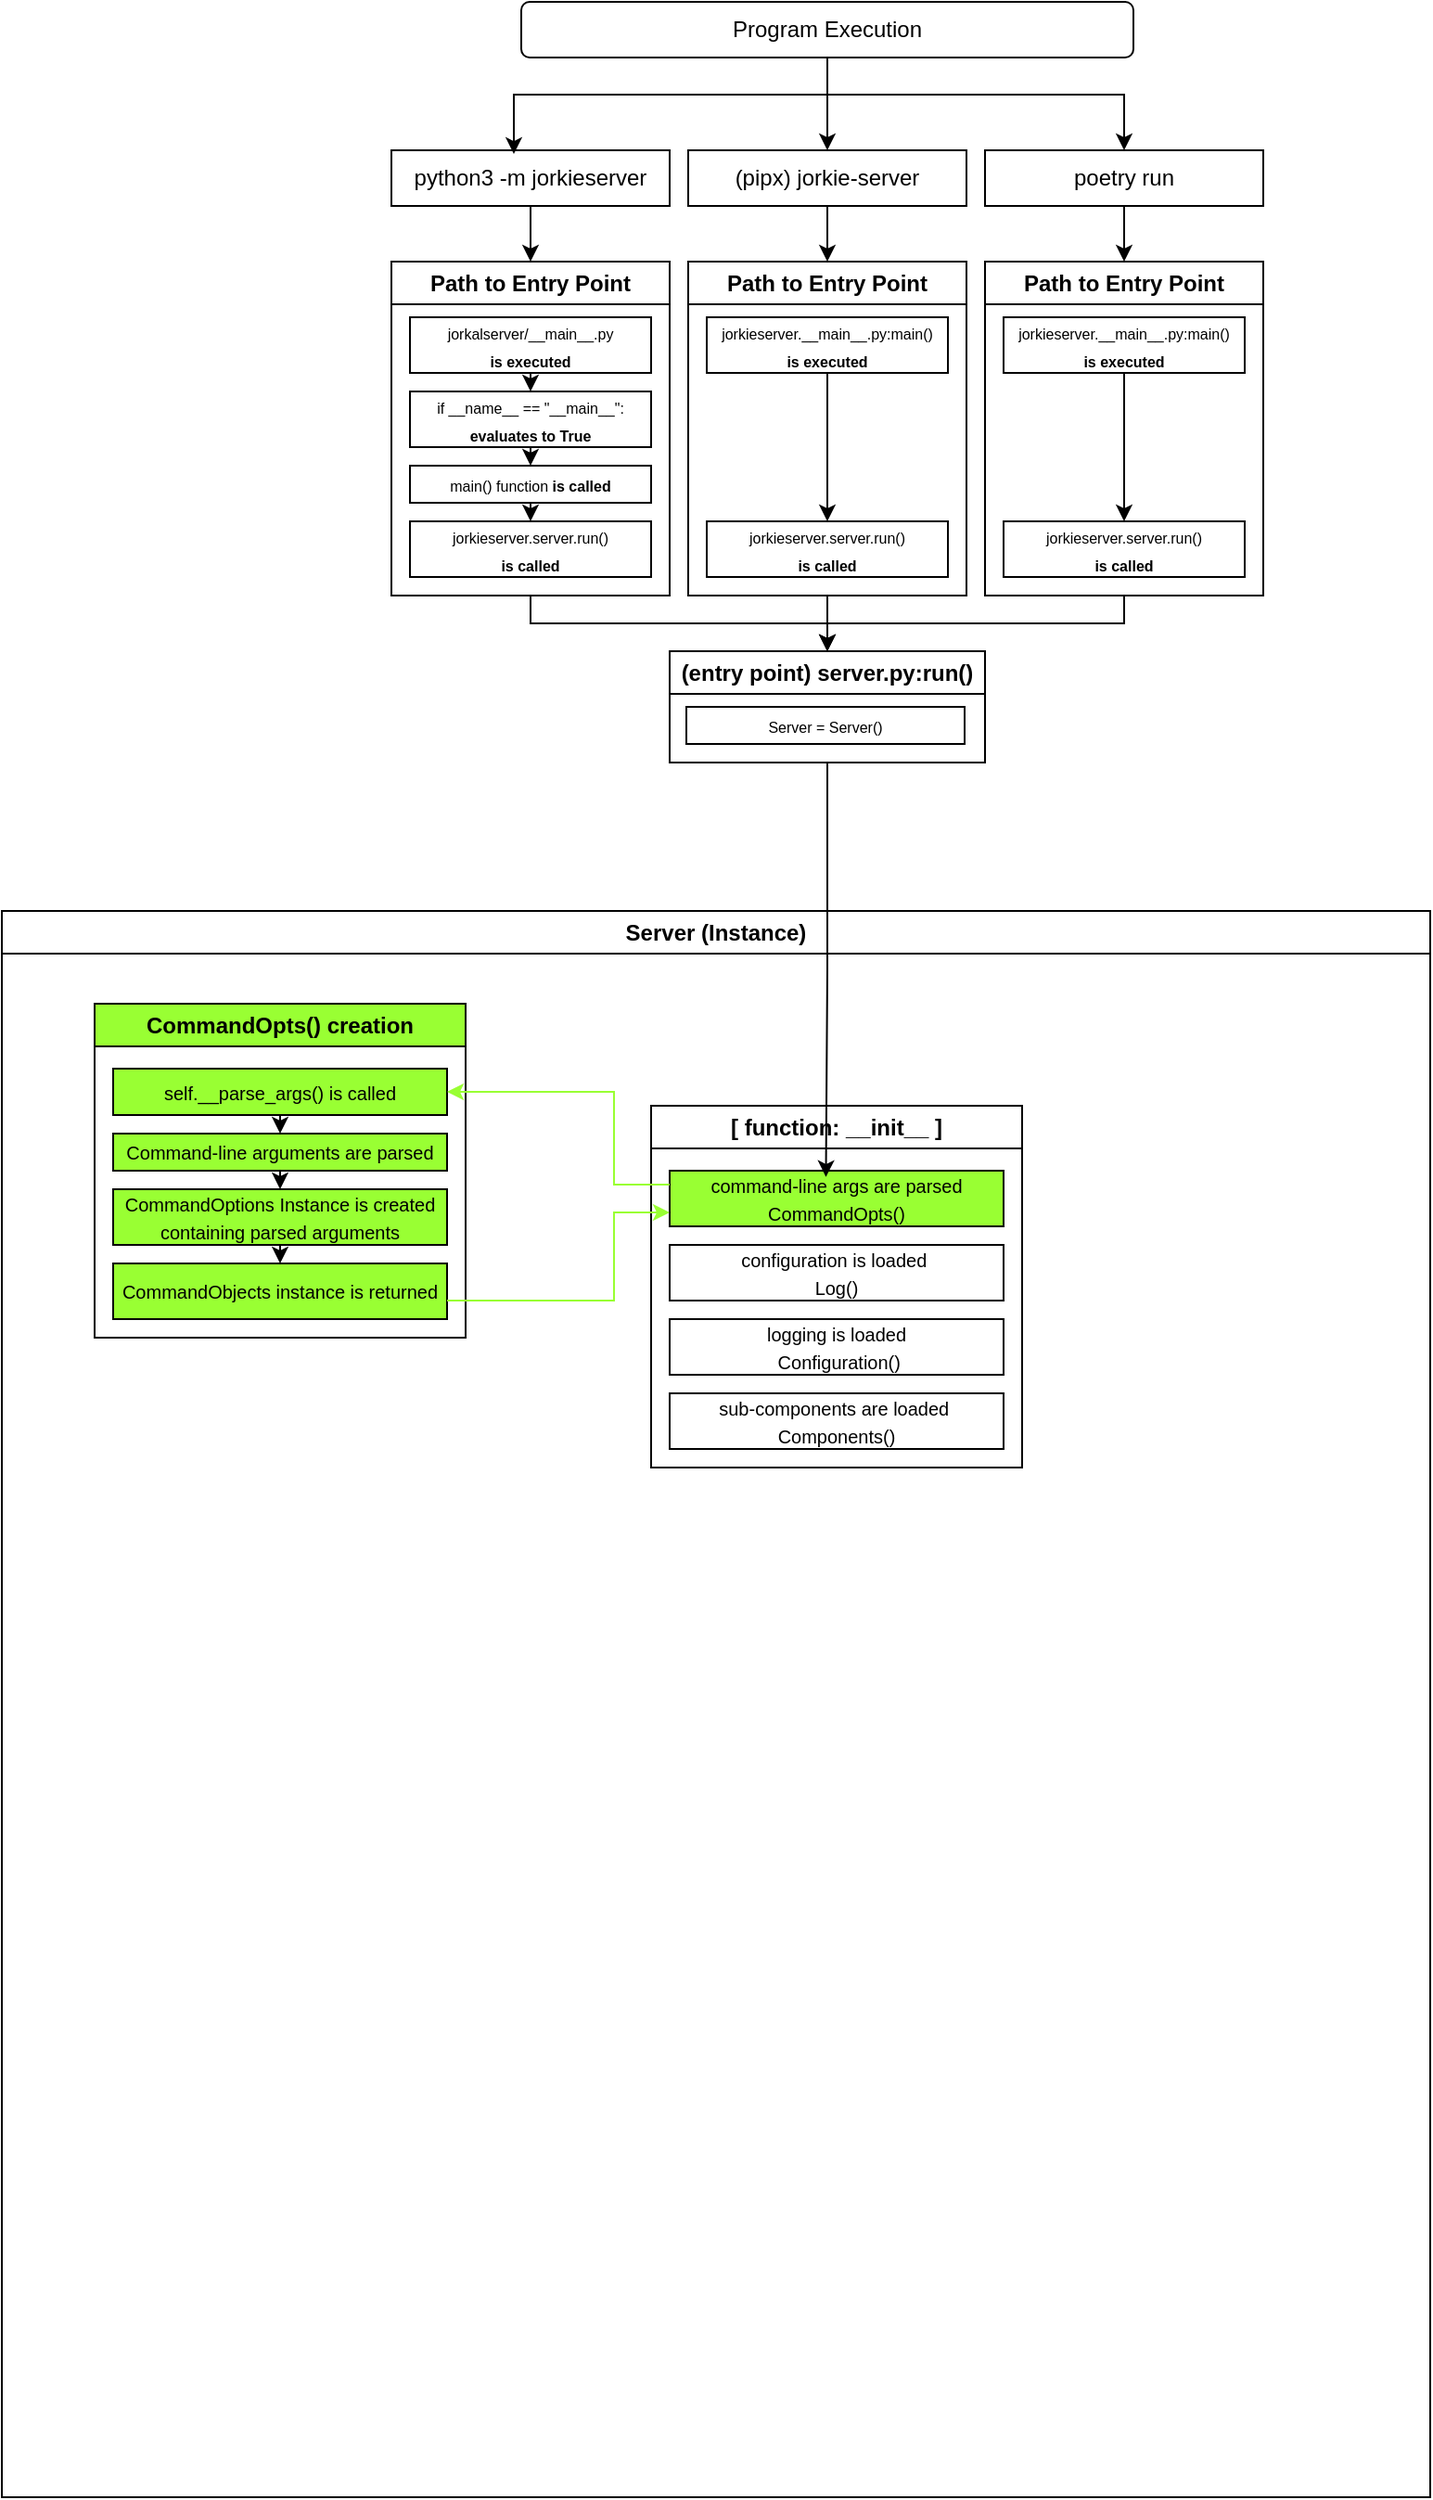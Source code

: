 <mxfile version="26.0.16">
  <diagram id="C5RBs43oDa-KdzZeNtuy" name="Page-1">
    <mxGraphModel dx="1793" dy="459" grid="1" gridSize="10" guides="1" tooltips="1" connect="1" arrows="1" fold="1" page="1" pageScale="1" pageWidth="827" pageHeight="1169" math="0" shadow="0">
      <root>
        <mxCell id="WIyWlLk6GJQsqaUBKTNV-0" />
        <mxCell id="WIyWlLk6GJQsqaUBKTNV-1" parent="WIyWlLk6GJQsqaUBKTNV-0" />
        <mxCell id="knBb_DPXkGFCcCnxjEH9-7" style="edgeStyle=elbowEdgeStyle;rounded=0;orthogonalLoop=1;jettySize=auto;elbow=vertical;html=1;entryX=0.5;entryY=0;entryDx=0;entryDy=0;exitX=0.5;exitY=1;exitDx=0;exitDy=0;movable=0;resizable=0;rotatable=0;deletable=0;editable=0;locked=1;connectable=0;" edge="1" parent="WIyWlLk6GJQsqaUBKTNV-1" source="WIyWlLk6GJQsqaUBKTNV-3" target="knBb_DPXkGFCcCnxjEH9-1">
          <mxGeometry relative="1" as="geometry">
            <mxPoint x="285" y="70" as="sourcePoint" />
          </mxGeometry>
        </mxCell>
        <mxCell id="WIyWlLk6GJQsqaUBKTNV-3" value="&lt;div&gt;Program Execution&lt;/div&gt;" style="rounded=1;whiteSpace=wrap;html=1;fontSize=12;glass=0;strokeWidth=1;shadow=0;movable=0;resizable=0;rotatable=0;deletable=0;editable=0;locked=1;connectable=0;" parent="WIyWlLk6GJQsqaUBKTNV-1" vertex="1">
          <mxGeometry x="260" y="20" width="330" height="30" as="geometry" />
        </mxCell>
        <mxCell id="knBb_DPXkGFCcCnxjEH9-29" style="edgeStyle=elbowEdgeStyle;rounded=0;orthogonalLoop=1;jettySize=auto;elbow=vertical;html=1;entryX=0.5;entryY=0;entryDx=0;entryDy=0;movable=0;resizable=0;rotatable=0;deletable=0;editable=0;locked=1;connectable=0;" edge="1" parent="WIyWlLk6GJQsqaUBKTNV-1" source="knBb_DPXkGFCcCnxjEH9-0" target="knBb_DPXkGFCcCnxjEH9-12">
          <mxGeometry relative="1" as="geometry" />
        </mxCell>
        <mxCell id="knBb_DPXkGFCcCnxjEH9-0" value="&lt;div&gt;python3 -m jorkieserver&lt;/div&gt;" style="rounded=0;whiteSpace=wrap;html=1;movable=0;resizable=0;rotatable=0;deletable=0;editable=0;locked=1;connectable=0;" vertex="1" parent="WIyWlLk6GJQsqaUBKTNV-1">
          <mxGeometry x="190" y="100" width="150" height="30" as="geometry" />
        </mxCell>
        <mxCell id="knBb_DPXkGFCcCnxjEH9-30" style="edgeStyle=elbowEdgeStyle;rounded=0;orthogonalLoop=1;jettySize=auto;elbow=vertical;html=1;movable=0;resizable=0;rotatable=0;deletable=0;editable=0;locked=1;connectable=0;" edge="1" parent="WIyWlLk6GJQsqaUBKTNV-1" source="knBb_DPXkGFCcCnxjEH9-1" target="knBb_DPXkGFCcCnxjEH9-21">
          <mxGeometry relative="1" as="geometry" />
        </mxCell>
        <mxCell id="knBb_DPXkGFCcCnxjEH9-1" value="(pipx) jorkie-server" style="rounded=0;whiteSpace=wrap;html=1;movable=0;resizable=0;rotatable=0;deletable=0;editable=0;locked=1;connectable=0;" vertex="1" parent="WIyWlLk6GJQsqaUBKTNV-1">
          <mxGeometry x="350" y="100" width="150" height="30" as="geometry" />
        </mxCell>
        <mxCell id="knBb_DPXkGFCcCnxjEH9-8" style="edgeStyle=elbowEdgeStyle;rounded=0;orthogonalLoop=1;jettySize=auto;elbow=vertical;html=1;entryX=0.44;entryY=0.067;entryDx=0;entryDy=0;entryPerimeter=0;movable=0;resizable=0;rotatable=0;deletable=0;editable=0;locked=1;connectable=0;" edge="1" parent="WIyWlLk6GJQsqaUBKTNV-1" target="knBb_DPXkGFCcCnxjEH9-0">
          <mxGeometry relative="1" as="geometry">
            <mxPoint x="425" y="70" as="sourcePoint" />
            <mxPoint x="130" y="100" as="targetPoint" />
            <Array as="points">
              <mxPoint x="340" y="70" />
            </Array>
          </mxGeometry>
        </mxCell>
        <mxCell id="knBb_DPXkGFCcCnxjEH9-9" style="edgeStyle=elbowEdgeStyle;rounded=0;orthogonalLoop=1;jettySize=auto;elbow=vertical;html=1;entryX=0.5;entryY=0;entryDx=0;entryDy=0;exitX=0.5;exitY=1;exitDx=0;exitDy=0;movable=0;resizable=0;rotatable=0;deletable=0;editable=0;locked=1;connectable=0;" edge="1" target="knBb_DPXkGFCcCnxjEH9-10" parent="WIyWlLk6GJQsqaUBKTNV-1" source="WIyWlLk6GJQsqaUBKTNV-3">
          <mxGeometry relative="1" as="geometry">
            <mxPoint x="680" y="75" as="sourcePoint" />
            <Array as="points">
              <mxPoint x="500" y="70" />
            </Array>
          </mxGeometry>
        </mxCell>
        <mxCell id="knBb_DPXkGFCcCnxjEH9-31" style="edgeStyle=elbowEdgeStyle;rounded=0;orthogonalLoop=1;jettySize=auto;elbow=vertical;html=1;entryX=0.5;entryY=0;entryDx=0;entryDy=0;movable=0;resizable=0;rotatable=0;deletable=0;editable=0;locked=1;connectable=0;" edge="1" parent="WIyWlLk6GJQsqaUBKTNV-1" source="knBb_DPXkGFCcCnxjEH9-10" target="knBb_DPXkGFCcCnxjEH9-26">
          <mxGeometry relative="1" as="geometry" />
        </mxCell>
        <mxCell id="knBb_DPXkGFCcCnxjEH9-10" value="poetry run" style="rounded=0;whiteSpace=wrap;html=1;movable=0;resizable=0;rotatable=0;deletable=0;editable=0;locked=1;connectable=0;" vertex="1" parent="WIyWlLk6GJQsqaUBKTNV-1">
          <mxGeometry x="510" y="100" width="150" height="30" as="geometry" />
        </mxCell>
        <mxCell id="knBb_DPXkGFCcCnxjEH9-42" style="edgeStyle=elbowEdgeStyle;rounded=0;orthogonalLoop=1;jettySize=auto;elbow=vertical;html=1;entryX=0.5;entryY=0;entryDx=0;entryDy=0;" edge="1" parent="WIyWlLk6GJQsqaUBKTNV-1" source="knBb_DPXkGFCcCnxjEH9-12" target="knBb_DPXkGFCcCnxjEH9-39">
          <mxGeometry relative="1" as="geometry" />
        </mxCell>
        <mxCell id="knBb_DPXkGFCcCnxjEH9-12" value="Path to Entry Point" style="swimlane;whiteSpace=wrap;html=1;movable=0;resizable=0;rotatable=0;deletable=0;editable=0;locked=1;connectable=0;" vertex="1" parent="WIyWlLk6GJQsqaUBKTNV-1">
          <mxGeometry x="190" y="160" width="150" height="180" as="geometry" />
        </mxCell>
        <mxCell id="knBb_DPXkGFCcCnxjEH9-33" style="edgeStyle=elbowEdgeStyle;rounded=0;orthogonalLoop=1;jettySize=auto;elbow=vertical;html=1;movable=0;resizable=0;rotatable=0;deletable=0;editable=0;locked=1;connectable=0;" edge="1" parent="knBb_DPXkGFCcCnxjEH9-12" source="knBb_DPXkGFCcCnxjEH9-13" target="knBb_DPXkGFCcCnxjEH9-14">
          <mxGeometry relative="1" as="geometry" />
        </mxCell>
        <mxCell id="knBb_DPXkGFCcCnxjEH9-13" value="&lt;div&gt;&lt;font style=&quot;font-size: 8px;&quot;&gt;jorkalserver/__main__.py &lt;br&gt;&lt;/font&gt;&lt;/div&gt;&lt;div&gt;&lt;b&gt;&lt;font style=&quot;font-size: 8px;&quot;&gt;&lt;font&gt;is executed&lt;/font&gt;&lt;/font&gt;&lt;/b&gt;&lt;/div&gt;" style="whiteSpace=wrap;html=1;movable=0;resizable=0;rotatable=0;deletable=0;editable=0;locked=1;connectable=0;" vertex="1" parent="knBb_DPXkGFCcCnxjEH9-12">
          <mxGeometry x="10" y="30" width="130" height="30" as="geometry" />
        </mxCell>
        <mxCell id="knBb_DPXkGFCcCnxjEH9-34" style="edgeStyle=elbowEdgeStyle;rounded=0;orthogonalLoop=1;jettySize=auto;elbow=vertical;html=1;exitX=0.5;exitY=1;exitDx=0;exitDy=0;movable=0;resizable=0;rotatable=0;deletable=0;editable=0;locked=1;connectable=0;" edge="1" parent="knBb_DPXkGFCcCnxjEH9-12" source="knBb_DPXkGFCcCnxjEH9-14" target="knBb_DPXkGFCcCnxjEH9-15">
          <mxGeometry relative="1" as="geometry" />
        </mxCell>
        <mxCell id="knBb_DPXkGFCcCnxjEH9-14" value="&lt;div&gt;&lt;font style=&quot;font-size: 8px;&quot;&gt;if __name__ == &quot;__main__&quot;:&lt;/font&gt;&lt;/div&gt;&lt;div&gt;&lt;font style=&quot;font-size: 8px;&quot;&gt;&lt;b&gt;evaluates to True&lt;/b&gt;&lt;/font&gt;&lt;br&gt;&lt;/div&gt;" style="whiteSpace=wrap;html=1;movable=0;resizable=0;rotatable=0;deletable=0;editable=0;locked=1;connectable=0;" vertex="1" parent="knBb_DPXkGFCcCnxjEH9-12">
          <mxGeometry x="10" y="70" width="130" height="30" as="geometry" />
        </mxCell>
        <mxCell id="knBb_DPXkGFCcCnxjEH9-35" style="edgeStyle=elbowEdgeStyle;rounded=0;orthogonalLoop=1;jettySize=auto;elbow=vertical;html=1;exitX=0.5;exitY=1;exitDx=0;exitDy=0;entryX=0.5;entryY=0;entryDx=0;entryDy=0;movable=0;resizable=0;rotatable=0;deletable=0;editable=0;locked=1;connectable=0;" edge="1" parent="knBb_DPXkGFCcCnxjEH9-12" source="knBb_DPXkGFCcCnxjEH9-15" target="knBb_DPXkGFCcCnxjEH9-20">
          <mxGeometry relative="1" as="geometry" />
        </mxCell>
        <mxCell id="knBb_DPXkGFCcCnxjEH9-15" value="&lt;font style=&quot;font-size: 8px;&quot;&gt;main() function&lt;b&gt; is called&lt;/b&gt;&lt;/font&gt;" style="whiteSpace=wrap;html=1;movable=0;resizable=0;rotatable=0;deletable=0;editable=0;locked=1;connectable=0;" vertex="1" parent="knBb_DPXkGFCcCnxjEH9-12">
          <mxGeometry x="10" y="110" width="130" height="20" as="geometry" />
        </mxCell>
        <mxCell id="knBb_DPXkGFCcCnxjEH9-20" value="&lt;div&gt;&lt;font style=&quot;font-size: 8px;&quot;&gt;jorkieserver.server.run() &lt;br&gt;&lt;/font&gt;&lt;/div&gt;&lt;div&gt;&lt;font style=&quot;font-size: 8px;&quot;&gt;&lt;b&gt;is called&lt;br&gt;&lt;/b&gt;&lt;/font&gt;&lt;/div&gt;" style="whiteSpace=wrap;html=1;movable=0;resizable=0;rotatable=0;deletable=0;editable=0;locked=1;connectable=0;" vertex="1" parent="knBb_DPXkGFCcCnxjEH9-12">
          <mxGeometry x="10" y="140" width="130" height="30" as="geometry" />
        </mxCell>
        <mxCell id="knBb_DPXkGFCcCnxjEH9-32" style="edgeStyle=elbowEdgeStyle;rounded=0;orthogonalLoop=1;jettySize=auto;elbow=vertical;html=1;exitX=0.5;exitY=0;exitDx=0;exitDy=0;movable=0;resizable=0;rotatable=0;deletable=0;editable=0;locked=1;connectable=0;" edge="1" parent="knBb_DPXkGFCcCnxjEH9-12" source="knBb_DPXkGFCcCnxjEH9-14" target="knBb_DPXkGFCcCnxjEH9-14">
          <mxGeometry relative="1" as="geometry" />
        </mxCell>
        <mxCell id="knBb_DPXkGFCcCnxjEH9-43" style="edgeStyle=elbowEdgeStyle;rounded=0;orthogonalLoop=1;jettySize=auto;elbow=vertical;html=1;exitX=0.5;exitY=1;exitDx=0;exitDy=0;entryX=0.5;entryY=0;entryDx=0;entryDy=0;" edge="1" parent="WIyWlLk6GJQsqaUBKTNV-1" source="knBb_DPXkGFCcCnxjEH9-21" target="knBb_DPXkGFCcCnxjEH9-39">
          <mxGeometry relative="1" as="geometry" />
        </mxCell>
        <mxCell id="knBb_DPXkGFCcCnxjEH9-21" value="Path to Entry Point" style="swimlane;whiteSpace=wrap;html=1;movable=0;resizable=0;rotatable=0;deletable=0;editable=0;locked=1;connectable=0;" vertex="1" parent="WIyWlLk6GJQsqaUBKTNV-1">
          <mxGeometry x="350" y="160" width="150" height="180" as="geometry" />
        </mxCell>
        <mxCell id="knBb_DPXkGFCcCnxjEH9-36" style="edgeStyle=elbowEdgeStyle;rounded=0;orthogonalLoop=1;jettySize=auto;elbow=vertical;html=1;entryX=0.5;entryY=0;entryDx=0;entryDy=0;movable=0;resizable=0;rotatable=0;deletable=0;editable=0;locked=1;connectable=0;" edge="1" parent="knBb_DPXkGFCcCnxjEH9-21" source="knBb_DPXkGFCcCnxjEH9-22" target="knBb_DPXkGFCcCnxjEH9-25">
          <mxGeometry relative="1" as="geometry" />
        </mxCell>
        <mxCell id="knBb_DPXkGFCcCnxjEH9-22" value="&lt;div&gt;&lt;font style=&quot;font-size: 6px;&quot;&gt;&lt;font style=&quot;font-size: 8px;&quot;&gt;jorkieserver.__main__.py:main() &lt;br&gt;&lt;/font&gt;&lt;/font&gt;&lt;/div&gt;&lt;div&gt;&lt;b&gt;&lt;font style=&quot;font-size: 6px;&quot;&gt;&lt;font style=&quot;font-size: 8px;&quot;&gt;is executed&lt;/font&gt;&lt;/font&gt;&lt;/b&gt;&lt;/div&gt;" style="whiteSpace=wrap;html=1;movable=0;resizable=0;rotatable=0;deletable=0;editable=0;locked=1;connectable=0;" vertex="1" parent="knBb_DPXkGFCcCnxjEH9-21">
          <mxGeometry x="10" y="30" width="130" height="30" as="geometry" />
        </mxCell>
        <mxCell id="knBb_DPXkGFCcCnxjEH9-25" value="&lt;div&gt;&lt;font style=&quot;font-size: 8px;&quot;&gt;jorkieserver.server.run() &lt;br&gt;&lt;/font&gt;&lt;/div&gt;&lt;div&gt;&lt;font style=&quot;font-size: 8px;&quot;&gt;&lt;b&gt;is called&lt;br&gt;&lt;/b&gt;&lt;/font&gt;&lt;/div&gt;" style="whiteSpace=wrap;html=1;movable=0;resizable=0;rotatable=0;deletable=0;editable=0;locked=1;connectable=0;" vertex="1" parent="knBb_DPXkGFCcCnxjEH9-21">
          <mxGeometry x="10" y="140" width="130" height="30" as="geometry" />
        </mxCell>
        <mxCell id="knBb_DPXkGFCcCnxjEH9-44" style="edgeStyle=elbowEdgeStyle;rounded=0;orthogonalLoop=1;jettySize=auto;elbow=vertical;html=1;entryX=0.5;entryY=0;entryDx=0;entryDy=0;" edge="1" parent="WIyWlLk6GJQsqaUBKTNV-1" source="knBb_DPXkGFCcCnxjEH9-26" target="knBb_DPXkGFCcCnxjEH9-39">
          <mxGeometry relative="1" as="geometry" />
        </mxCell>
        <mxCell id="knBb_DPXkGFCcCnxjEH9-26" value="Path to Entry Point" style="swimlane;whiteSpace=wrap;html=1;movable=0;resizable=0;rotatable=0;deletable=0;editable=0;locked=1;connectable=0;" vertex="1" parent="WIyWlLk6GJQsqaUBKTNV-1">
          <mxGeometry x="510" y="160" width="150" height="180" as="geometry" />
        </mxCell>
        <mxCell id="knBb_DPXkGFCcCnxjEH9-37" style="edgeStyle=elbowEdgeStyle;rounded=0;orthogonalLoop=1;jettySize=auto;elbow=vertical;html=1;entryX=0.5;entryY=0;entryDx=0;entryDy=0;movable=0;resizable=0;rotatable=0;deletable=0;editable=0;locked=1;connectable=0;" edge="1" parent="knBb_DPXkGFCcCnxjEH9-26" source="knBb_DPXkGFCcCnxjEH9-27" target="knBb_DPXkGFCcCnxjEH9-28">
          <mxGeometry relative="1" as="geometry" />
        </mxCell>
        <mxCell id="knBb_DPXkGFCcCnxjEH9-27" value="&lt;div&gt;&lt;font style=&quot;font-size: 6px;&quot;&gt;&lt;font style=&quot;font-size: 8px;&quot;&gt;jorkieserver.__main__.py:main() &lt;br&gt;&lt;/font&gt;&lt;/font&gt;&lt;/div&gt;&lt;div&gt;&lt;b&gt;&lt;font style=&quot;font-size: 6px;&quot;&gt;&lt;font style=&quot;font-size: 8px;&quot;&gt;is executed&lt;/font&gt;&lt;/font&gt;&lt;/b&gt;&lt;/div&gt;" style="whiteSpace=wrap;html=1;movable=0;resizable=0;rotatable=0;deletable=0;editable=0;locked=1;connectable=0;" vertex="1" parent="knBb_DPXkGFCcCnxjEH9-26">
          <mxGeometry x="10" y="30" width="130" height="30" as="geometry" />
        </mxCell>
        <mxCell id="knBb_DPXkGFCcCnxjEH9-28" value="&lt;div&gt;&lt;font style=&quot;font-size: 8px;&quot;&gt;jorkieserver.server.run() &lt;br&gt;&lt;/font&gt;&lt;/div&gt;&lt;div&gt;&lt;font style=&quot;font-size: 8px;&quot;&gt;&lt;b&gt;is called&lt;br&gt;&lt;/b&gt;&lt;/font&gt;&lt;/div&gt;" style="whiteSpace=wrap;html=1;movable=0;resizable=0;rotatable=0;deletable=0;editable=0;locked=1;connectable=0;" vertex="1" parent="knBb_DPXkGFCcCnxjEH9-26">
          <mxGeometry x="10" y="140" width="130" height="30" as="geometry" />
        </mxCell>
        <mxCell id="knBb_DPXkGFCcCnxjEH9-39" value="(entry point) server.py:run()" style="swimlane;whiteSpace=wrap;html=1;" vertex="1" parent="WIyWlLk6GJQsqaUBKTNV-1">
          <mxGeometry x="340" y="370" width="170" height="60" as="geometry" />
        </mxCell>
        <mxCell id="knBb_DPXkGFCcCnxjEH9-40" value="&lt;font style=&quot;font-size: 8px;&quot;&gt;Server = Server()&lt;/font&gt;" style="rounded=0;whiteSpace=wrap;html=1;" vertex="1" parent="knBb_DPXkGFCcCnxjEH9-39">
          <mxGeometry x="9" y="30" width="150" height="20" as="geometry" />
        </mxCell>
        <mxCell id="knBb_DPXkGFCcCnxjEH9-45" value="&lt;div&gt;Server (Instance)&lt;/div&gt;" style="swimlane;whiteSpace=wrap;html=1;" vertex="1" parent="WIyWlLk6GJQsqaUBKTNV-1">
          <mxGeometry x="-20" y="510" width="770" height="855" as="geometry" />
        </mxCell>
        <mxCell id="knBb_DPXkGFCcCnxjEH9-49" value="&lt;div&gt;[ function: __init__ ]&lt;/div&gt;" style="swimlane;whiteSpace=wrap;html=1;" vertex="1" parent="knBb_DPXkGFCcCnxjEH9-45">
          <mxGeometry x="350" y="105" width="200" height="195" as="geometry" />
        </mxCell>
        <mxCell id="knBb_DPXkGFCcCnxjEH9-50" value="&lt;div&gt;&lt;font style=&quot;font-size: 10px;&quot;&gt;command-line args are parsed&lt;/font&gt;&lt;/div&gt;&lt;div&gt;&lt;font style=&quot;font-size: 10px;&quot;&gt;CommandOpts()&lt;br&gt;&lt;/font&gt;&lt;/div&gt;&lt;font style=&quot;font-size: 10px;&quot;&gt;&lt;/font&gt;" style="whiteSpace=wrap;html=1;fillColor=light-dark(#99FF33,var(--ge-dark-color, #121212));" vertex="1" parent="knBb_DPXkGFCcCnxjEH9-49">
          <mxGeometry x="10" y="35" width="180" height="30" as="geometry" />
        </mxCell>
        <mxCell id="knBb_DPXkGFCcCnxjEH9-51" value="&lt;div&gt;&lt;font style=&quot;font-size: 10px;&quot;&gt;configuration is loaded&amp;nbsp;&lt;/font&gt;&lt;/div&gt;&lt;div&gt;&lt;font style=&quot;font-size: 10px;&quot;&gt;Log()&lt;/font&gt;&lt;/div&gt;" style="whiteSpace=wrap;html=1;" vertex="1" parent="knBb_DPXkGFCcCnxjEH9-49">
          <mxGeometry x="10" y="75" width="180" height="30" as="geometry" />
        </mxCell>
        <mxCell id="knBb_DPXkGFCcCnxjEH9-52" value="&lt;div&gt;&lt;font style=&quot;font-size: 10px;&quot;&gt;logging is loaded&lt;/font&gt;&lt;/div&gt;&lt;div&gt;&lt;font style=&quot;font-size: 10px;&quot;&gt;&amp;nbsp;Configuration()&lt;/font&gt;&lt;/div&gt;" style="whiteSpace=wrap;html=1;" vertex="1" parent="knBb_DPXkGFCcCnxjEH9-49">
          <mxGeometry x="10" y="115" width="180" height="30" as="geometry" />
        </mxCell>
        <mxCell id="knBb_DPXkGFCcCnxjEH9-53" value="&lt;div&gt;&lt;font style=&quot;font-size: 10px;&quot;&gt;sub-components are loaded&amp;nbsp;&lt;/font&gt;&lt;/div&gt;&lt;div&gt;&lt;font style=&quot;font-size: 10px;&quot;&gt;Components()&lt;/font&gt;&lt;/div&gt;" style="whiteSpace=wrap;html=1;" vertex="1" parent="knBb_DPXkGFCcCnxjEH9-49">
          <mxGeometry x="10" y="155" width="180" height="30" as="geometry" />
        </mxCell>
        <mxCell id="knBb_DPXkGFCcCnxjEH9-54" value="CommandOpts() creation" style="swimlane;whiteSpace=wrap;html=1;fillColor=light-dark(#99FF33,#000000);" vertex="1" parent="knBb_DPXkGFCcCnxjEH9-45">
          <mxGeometry x="50" y="50" width="200" height="180" as="geometry" />
        </mxCell>
        <mxCell id="knBb_DPXkGFCcCnxjEH9-64" style="edgeStyle=elbowEdgeStyle;rounded=0;orthogonalLoop=1;jettySize=auto;elbow=vertical;html=1;exitX=0.5;exitY=1;exitDx=0;exitDy=0;fillColor=light-dark(#99FF33,#000000);" edge="1" parent="knBb_DPXkGFCcCnxjEH9-54" source="knBb_DPXkGFCcCnxjEH9-55" target="knBb_DPXkGFCcCnxjEH9-61">
          <mxGeometry relative="1" as="geometry" />
        </mxCell>
        <mxCell id="knBb_DPXkGFCcCnxjEH9-55" value="&lt;div&gt;&lt;font style=&quot;font-size: 10px;&quot;&gt;self.__parse_args() is called&lt;br&gt;&lt;/font&gt;&lt;/div&gt;" style="rounded=0;whiteSpace=wrap;html=1;fillColor=light-dark(#99FF33,#000000);" vertex="1" parent="knBb_DPXkGFCcCnxjEH9-54">
          <mxGeometry x="10" y="35" width="180" height="25" as="geometry" />
        </mxCell>
        <mxCell id="knBb_DPXkGFCcCnxjEH9-65" style="edgeStyle=elbowEdgeStyle;rounded=0;orthogonalLoop=1;jettySize=auto;elbow=vertical;html=1;exitX=0.5;exitY=1;exitDx=0;exitDy=0;entryX=0.5;entryY=0;entryDx=0;entryDy=0;fillColor=light-dark(#99FF33,#000000);" edge="1" parent="knBb_DPXkGFCcCnxjEH9-54" source="knBb_DPXkGFCcCnxjEH9-61" target="knBb_DPXkGFCcCnxjEH9-62">
          <mxGeometry relative="1" as="geometry" />
        </mxCell>
        <mxCell id="knBb_DPXkGFCcCnxjEH9-61" value="&lt;div&gt;&lt;font style=&quot;font-size: 10px;&quot;&gt;Command-line arguments are parsed&lt;font&gt;&lt;br&gt;&lt;/font&gt;&lt;/font&gt;&lt;/div&gt;" style="rounded=0;whiteSpace=wrap;html=1;fillColor=light-dark(#99FF33,#000000);" vertex="1" parent="knBb_DPXkGFCcCnxjEH9-54">
          <mxGeometry x="10" y="70" width="180" height="20" as="geometry" />
        </mxCell>
        <mxCell id="knBb_DPXkGFCcCnxjEH9-66" style="edgeStyle=elbowEdgeStyle;rounded=0;orthogonalLoop=1;jettySize=auto;elbow=vertical;html=1;exitX=0.5;exitY=1;exitDx=0;exitDy=0;entryX=0.5;entryY=0;entryDx=0;entryDy=0;fillColor=light-dark(#99FF33,#000000);" edge="1" parent="knBb_DPXkGFCcCnxjEH9-54" source="knBb_DPXkGFCcCnxjEH9-62" target="knBb_DPXkGFCcCnxjEH9-63">
          <mxGeometry relative="1" as="geometry" />
        </mxCell>
        <mxCell id="knBb_DPXkGFCcCnxjEH9-62" value="&lt;font style=&quot;font-size: 10px;&quot;&gt;CommandOptions Instance is created containing parsed arguments&lt;/font&gt;" style="rounded=0;whiteSpace=wrap;html=1;fillColor=light-dark(#99FF33,#000000);" vertex="1" parent="knBb_DPXkGFCcCnxjEH9-54">
          <mxGeometry x="10" y="100" width="180" height="30" as="geometry" />
        </mxCell>
        <mxCell id="knBb_DPXkGFCcCnxjEH9-63" value="&lt;font style=&quot;font-size: 10px;&quot;&gt;CommandObjects instance is returned&lt;/font&gt;" style="rounded=0;whiteSpace=wrap;html=1;fillColor=light-dark(#99FF33,#000000);" vertex="1" parent="knBb_DPXkGFCcCnxjEH9-54">
          <mxGeometry x="10" y="140" width="180" height="30" as="geometry" />
        </mxCell>
        <mxCell id="knBb_DPXkGFCcCnxjEH9-56" style="edgeStyle=elbowEdgeStyle;rounded=0;orthogonalLoop=1;jettySize=auto;html=1;fillColor=#3399FF;exitX=0;exitY=0.25;exitDx=0;exitDy=0;entryX=1;entryY=0.5;entryDx=0;entryDy=0;strokeColor=light-dark(#99FF33,#000000);" edge="1" parent="knBb_DPXkGFCcCnxjEH9-45" source="knBb_DPXkGFCcCnxjEH9-50" target="knBb_DPXkGFCcCnxjEH9-55">
          <mxGeometry relative="1" as="geometry">
            <mxPoint x="290" y="90" as="sourcePoint" />
            <mxPoint x="90" y="130" as="targetPoint" />
            <Array as="points">
              <mxPoint x="330" y="120" />
              <mxPoint x="180" y="60" />
              <mxPoint x="170" y="90" />
            </Array>
          </mxGeometry>
        </mxCell>
        <mxCell id="knBb_DPXkGFCcCnxjEH9-67" style="edgeStyle=elbowEdgeStyle;rounded=0;orthogonalLoop=1;jettySize=auto;html=1;entryX=0;entryY=0.75;entryDx=0;entryDy=0;strokeColor=light-dark(#99FF33,#000000);" edge="1" parent="knBb_DPXkGFCcCnxjEH9-45" source="knBb_DPXkGFCcCnxjEH9-63" target="knBb_DPXkGFCcCnxjEH9-50">
          <mxGeometry relative="1" as="geometry">
            <mxPoint x="320" y="190" as="targetPoint" />
            <Array as="points">
              <mxPoint x="330" y="210" />
            </Array>
          </mxGeometry>
        </mxCell>
        <mxCell id="knBb_DPXkGFCcCnxjEH9-46" style="edgeStyle=elbowEdgeStyle;rounded=0;orthogonalLoop=1;jettySize=auto;elbow=vertical;html=1;entryX=0.468;entryY=0.114;entryDx=0;entryDy=0;entryPerimeter=0;" edge="1" parent="WIyWlLk6GJQsqaUBKTNV-1" source="knBb_DPXkGFCcCnxjEH9-39" target="knBb_DPXkGFCcCnxjEH9-50">
          <mxGeometry relative="1" as="geometry" />
        </mxCell>
      </root>
    </mxGraphModel>
  </diagram>
</mxfile>
